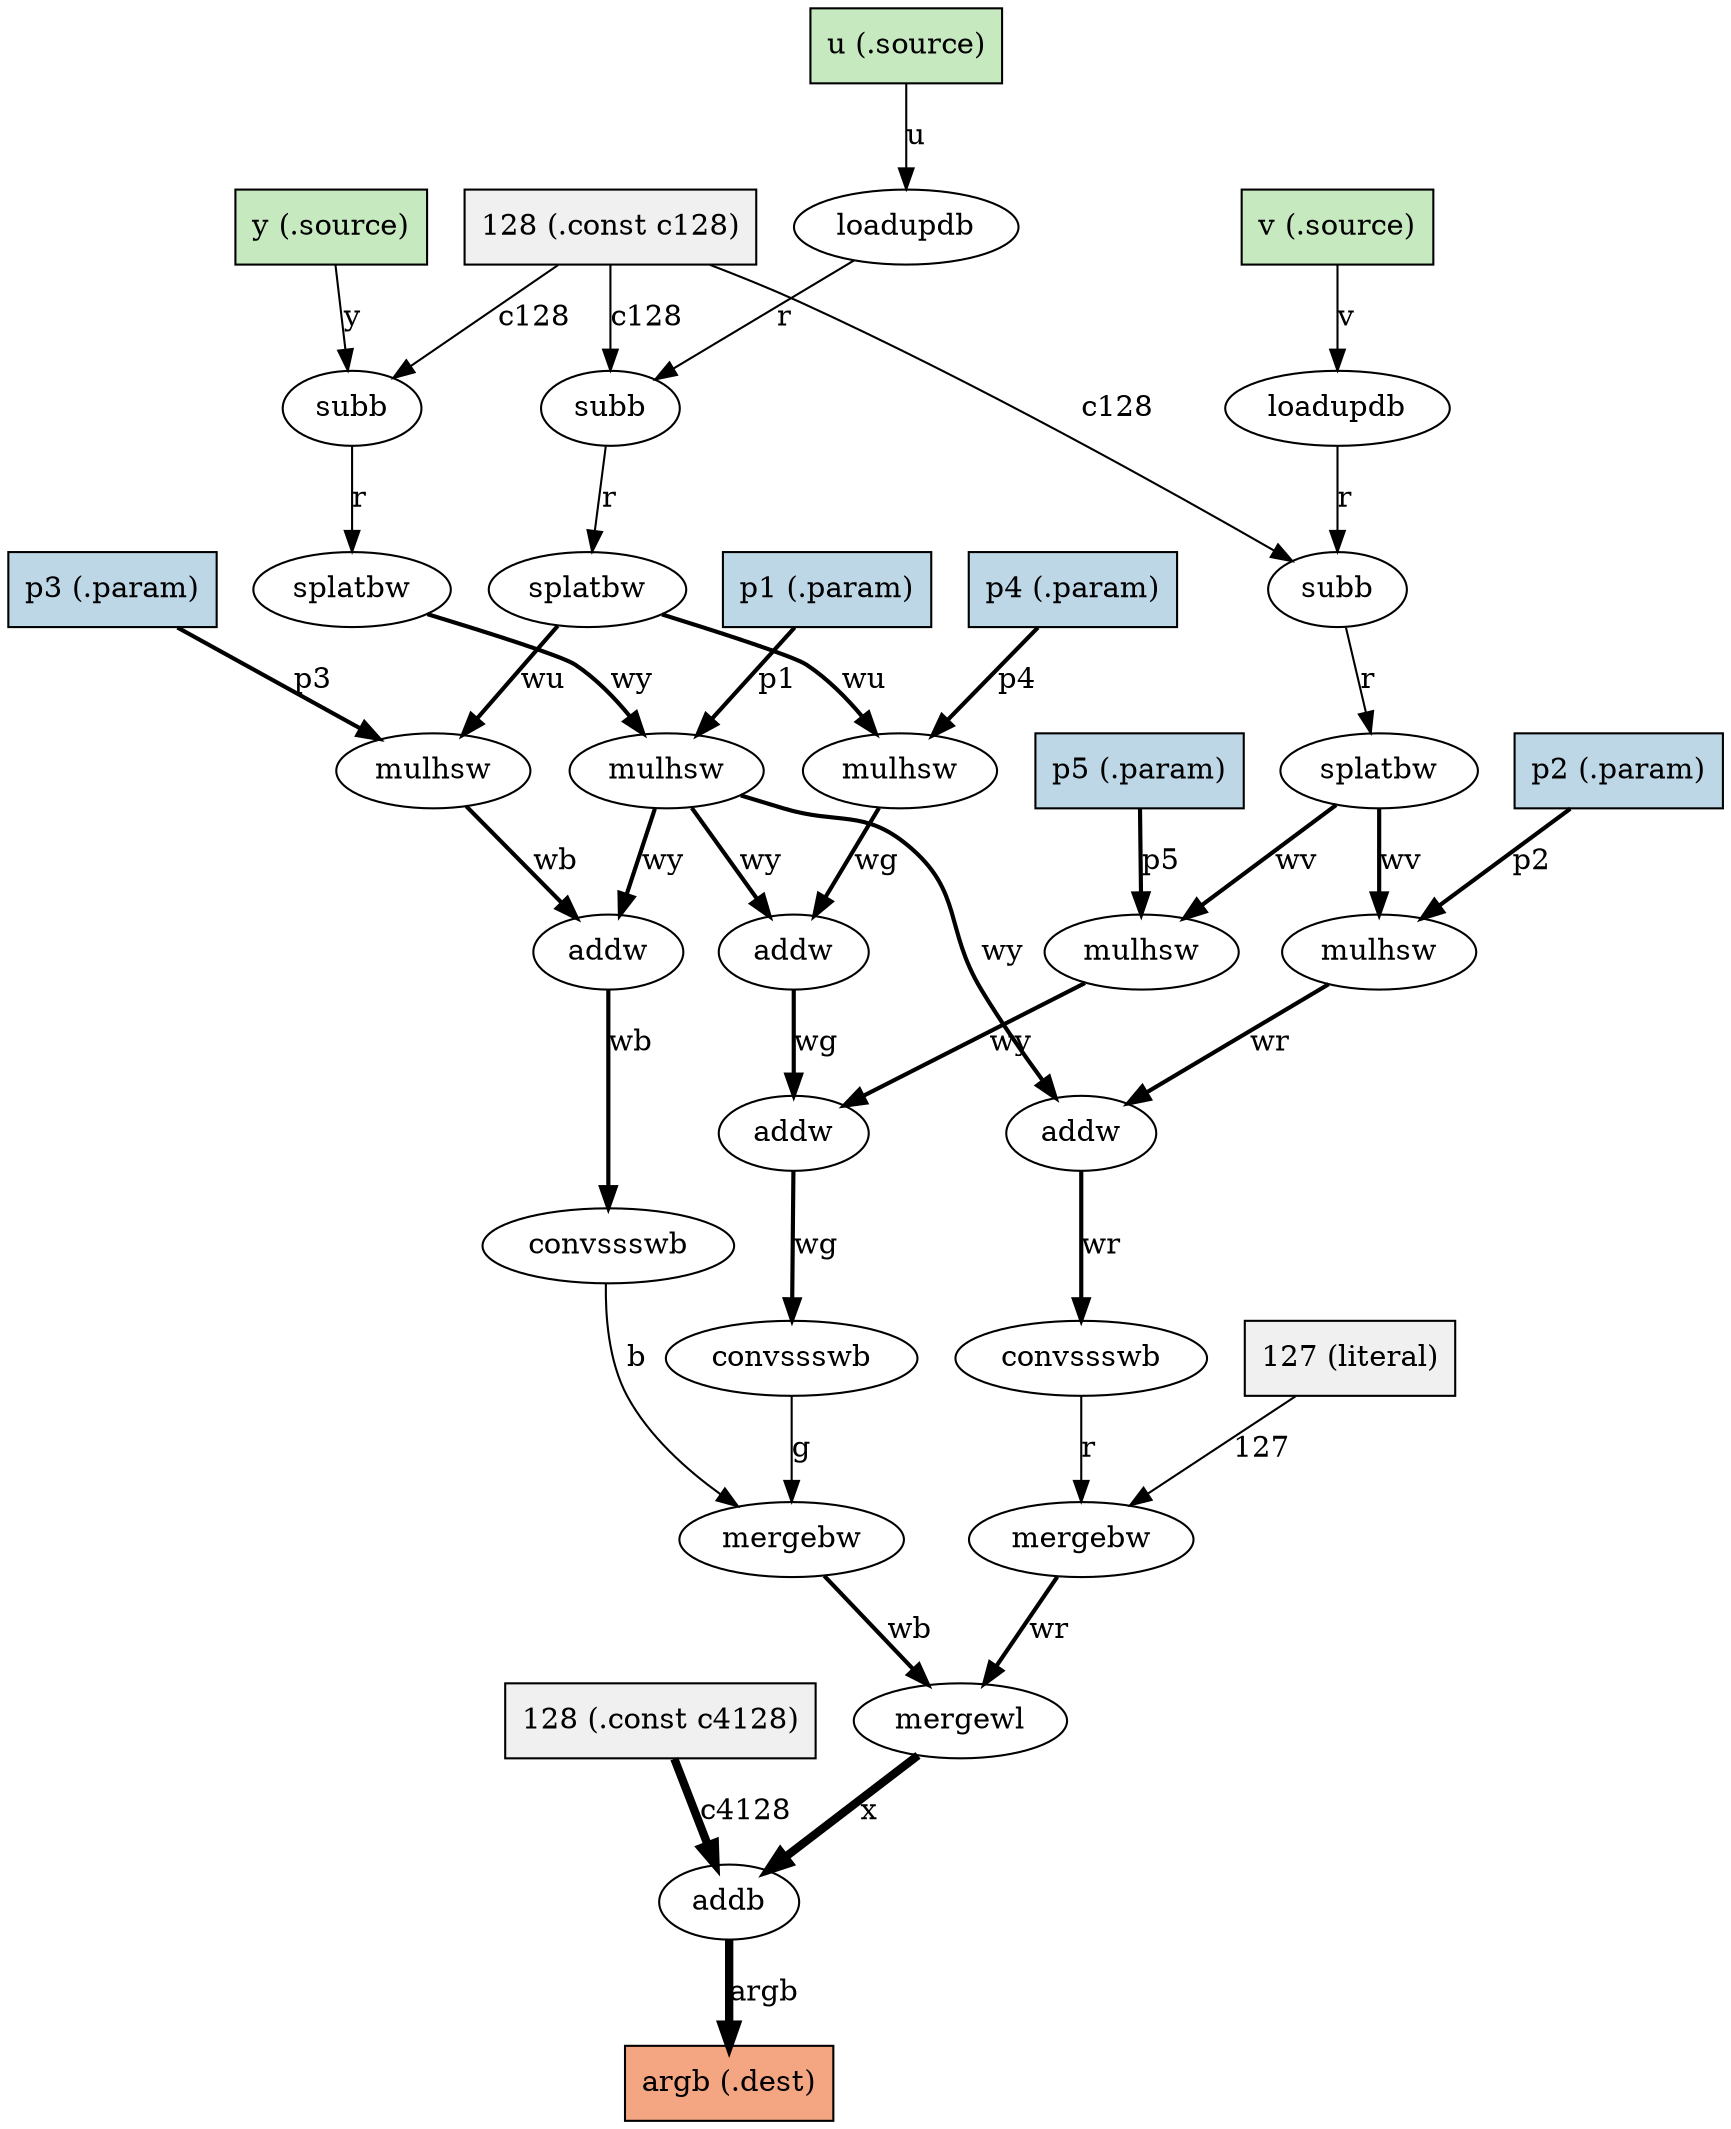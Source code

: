 digraph G {
//    1: .function video_orc_convert_I420_BGRA
//    2: .dest 4 argb guint8
  declare_argb [shape=box,label="argb (.dest)",style="filled",fillcolor="#f4a582"];
//    3: .source 1 y guint8
  declare_y [shape=box,label="y (.source)",style="filled",fillcolor="#c7e9c0"];
//    4: .source 1 u guint8
  declare_u [shape=box,label="u (.source)",style="filled",fillcolor="#c7e9c0"];
//    5: .source 1 v guint8
  declare_v [shape=box,label="v (.source)",style="filled",fillcolor="#c7e9c0"];
//    6: //        data->im[0][0], data->im[0][2],
//    7: //        data->im[2][1], data->im[1][1], data->im[1][2], width);
//    8: //   p1     p2
//    9: // [    p4  p5 ]
//   10: //      p3
//   11: .param 2 p1  // im[0][0]
  declare_p1 [shape=box,label="p1 (.param)",style="filled",fillcolor="#bdd7e7"];
//   12: .param 2 p2  // im[0][2]
  declare_p2 [shape=box,label="p2 (.param)",style="filled",fillcolor="#bdd7e7"];
//   13: .param 2 p3  // im[2][1]
  declare_p3 [shape=box,label="p3 (.param)",style="filled",fillcolor="#bdd7e7"];
//   14: .param 2 p4  // im[1][1]
  declare_p4 [shape=box,label="p4 (.param)",style="filled",fillcolor="#bdd7e7"];
//   15: .param 2 p5  // im[1][2]
  declare_p5 [shape=box,label="p5 (.param)",style="filled",fillcolor="#bdd7e7"];
//   16: .temp 2 wy
//   17: .temp 2 wu
//   18: .temp 2 wv
//   19: .temp 2 wr
//   20: .temp 2 wg
//   21: .temp 2 wb
//   22: .temp 1 r
//   23: .temp 1 g
//   24: .temp 1 b
//   25: .temp 4 x
//   26: .const 1 c128 128
  declare_c128 [shape=box,label="128 (.const c128)",style="filled",fillcolor="#f0f0f0"];
//   27: .const 4 c4128 128
  declare_c4128 [shape=box,label="128 (.const c4128)",style="filled",fillcolor="#f0f0f0"];
//   29: subb r, y, c128
  opcode_29 [label="subb"];
    declare_y -> opcode_29 [label="y",penwidth=1];
    declare_c128 -> opcode_29 [label="c128",penwidth=1];
//   30: splatbw wy, r
  opcode_30 [label="splatbw"];
  opcode_29 -> opcode_30 [label="r",penwidth=1];
//   31: loadupdb r, u
  opcode_31 [label="loadupdb"];
    declare_u -> opcode_31 [label="u",penwidth=1];
//   32: subb r, r, c128
  opcode_32 [label="subb"];
  opcode_31 -> opcode_32 [label="r",penwidth=1];
    declare_c128 -> opcode_32 [label="c128",penwidth=1];
//   33: splatbw wu, r
  opcode_33 [label="splatbw"];
  opcode_32 -> opcode_33 [label="r",penwidth=1];
//   34: loadupdb r, v
  opcode_34 [label="loadupdb"];
    declare_v -> opcode_34 [label="v",penwidth=1];
//   35: subb r, r, c128
  opcode_35 [label="subb"];
  opcode_34 -> opcode_35 [label="r",penwidth=1];
    declare_c128 -> opcode_35 [label="c128",penwidth=1];
//   36: splatbw wv, r
  opcode_36 [label="splatbw"];
  opcode_35 -> opcode_36 [label="r",penwidth=1];
//   38: mulhsw wy, wy, p1
  opcode_38 [label="mulhsw"];
  opcode_30 -> opcode_38 [label="wy",penwidth=2];
    declare_p1 -> opcode_38 [label="p1",penwidth=2];
//   40: mulhsw wr, wv, p2
  opcode_40 [label="mulhsw"];
  opcode_36 -> opcode_40 [label="wv",penwidth=2];
    declare_p2 -> opcode_40 [label="p2",penwidth=2];
//   41: addw wr, wy, wr
  opcode_41 [label="addw"];
  opcode_38 -> opcode_41 [label="wy",penwidth=2];
  opcode_40 -> opcode_41 [label="wr",penwidth=2];
//   42: convssswb r, wr
  opcode_42 [label="convssswb"];
  opcode_41 -> opcode_42 [label="wr",penwidth=2];
//   43: mergebw wr, r, 127
  opcode_43 [label="mergebw"];
  opcode_42 -> opcode_43 [label="r",penwidth=1];
  literal_127 [shape=box,style="filled",fillcolor="#f0f0f0",label="127 (literal)"];  literal_127 -> opcode_43 [label="127",penwidth=1];
//   45: mulhsw wb, wu, p3
  opcode_45 [label="mulhsw"];
  opcode_33 -> opcode_45 [label="wu",penwidth=2];
    declare_p3 -> opcode_45 [label="p3",penwidth=2];
//   46: addw wb, wy, wb
  opcode_46 [label="addw"];
  opcode_38 -> opcode_46 [label="wy",penwidth=2];
  opcode_45 -> opcode_46 [label="wb",penwidth=2];
//   47: convssswb b, wb
  opcode_47 [label="convssswb"];
  opcode_46 -> opcode_47 [label="wb",penwidth=2];
//   49: mulhsw wg, wu, p4
  opcode_49 [label="mulhsw"];
  opcode_33 -> opcode_49 [label="wu",penwidth=2];
    declare_p4 -> opcode_49 [label="p4",penwidth=2];
//   50: addw wg, wy, wg
  opcode_50 [label="addw"];
  opcode_38 -> opcode_50 [label="wy",penwidth=2];
  opcode_49 -> opcode_50 [label="wg",penwidth=2];
//   51: mulhsw wy, wv, p5
  opcode_51 [label="mulhsw"];
  opcode_36 -> opcode_51 [label="wv",penwidth=2];
    declare_p5 -> opcode_51 [label="p5",penwidth=2];
//   52: addw wg, wg, wy
  opcode_52 [label="addw"];
  opcode_50 -> opcode_52 [label="wg",penwidth=2];
  opcode_51 -> opcode_52 [label="wy",penwidth=2];
//   54: convssswb g, wg
  opcode_54 [label="convssswb"];
  opcode_52 -> opcode_54 [label="wg",penwidth=2];
//   56: mergebw wb, b, g
  opcode_56 [label="mergebw"];
  opcode_47 -> opcode_56 [label="b",penwidth=1];
  opcode_54 -> opcode_56 [label="g",penwidth=1];
//   57: mergewl x, wb, wr
  opcode_57 [label="mergewl"];
  opcode_56 -> opcode_57 [label="wb",penwidth=2];
  opcode_43 -> opcode_57 [label="wr",penwidth=2];
//   58: x4 addb argb, x, c4128
  opcode_58 [label="addb"];
  opcode_57 -> opcode_58 [label="x",penwidth=4];
    declare_c4128 -> opcode_58 [label="c4128",penwidth=4];
  opcode_58 -> declare_argb [label="argb",penwidth=4];
}
